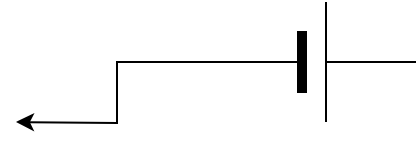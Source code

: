 <mxfile version="14.4.2" type="device"><diagram name="Page-1" id="7e0a89b8-554c-2b80-1dc8-d5c74ca68de4"><mxGraphModel dx="1422" dy="738" grid="1" gridSize="10" guides="1" tooltips="1" connect="1" arrows="1" fold="1" page="1" pageScale="1" pageWidth="1100" pageHeight="850" background="#ffffff" math="0" shadow="0"><root><mxCell id="0"/><mxCell id="1" parent="0"/><mxCell id="ikAWgY6ISFoISO3BOY_P-3" style="edgeStyle=orthogonalEdgeStyle;rounded=0;orthogonalLoop=1;jettySize=auto;html=1;exitX=0;exitY=0.5;exitDx=0;exitDy=0;exitPerimeter=0;" edge="1" parent="1" source="ikAWgY6ISFoISO3BOY_P-2"><mxGeometry relative="1" as="geometry"><mxPoint x="400" y="410" as="targetPoint"/></mxGeometry></mxCell><mxCell id="ikAWgY6ISFoISO3BOY_P-2" value="" style="verticalLabelPosition=bottom;shadow=0;dashed=0;align=center;fillColor=#000000;html=1;verticalAlign=top;strokeWidth=1;shape=mxgraph.electrical.miscellaneous.monocell_battery;" vertex="1" parent="1"><mxGeometry x="500" y="350" width="100" height="60" as="geometry"/></mxCell></root></mxGraphModel></diagram></mxfile>